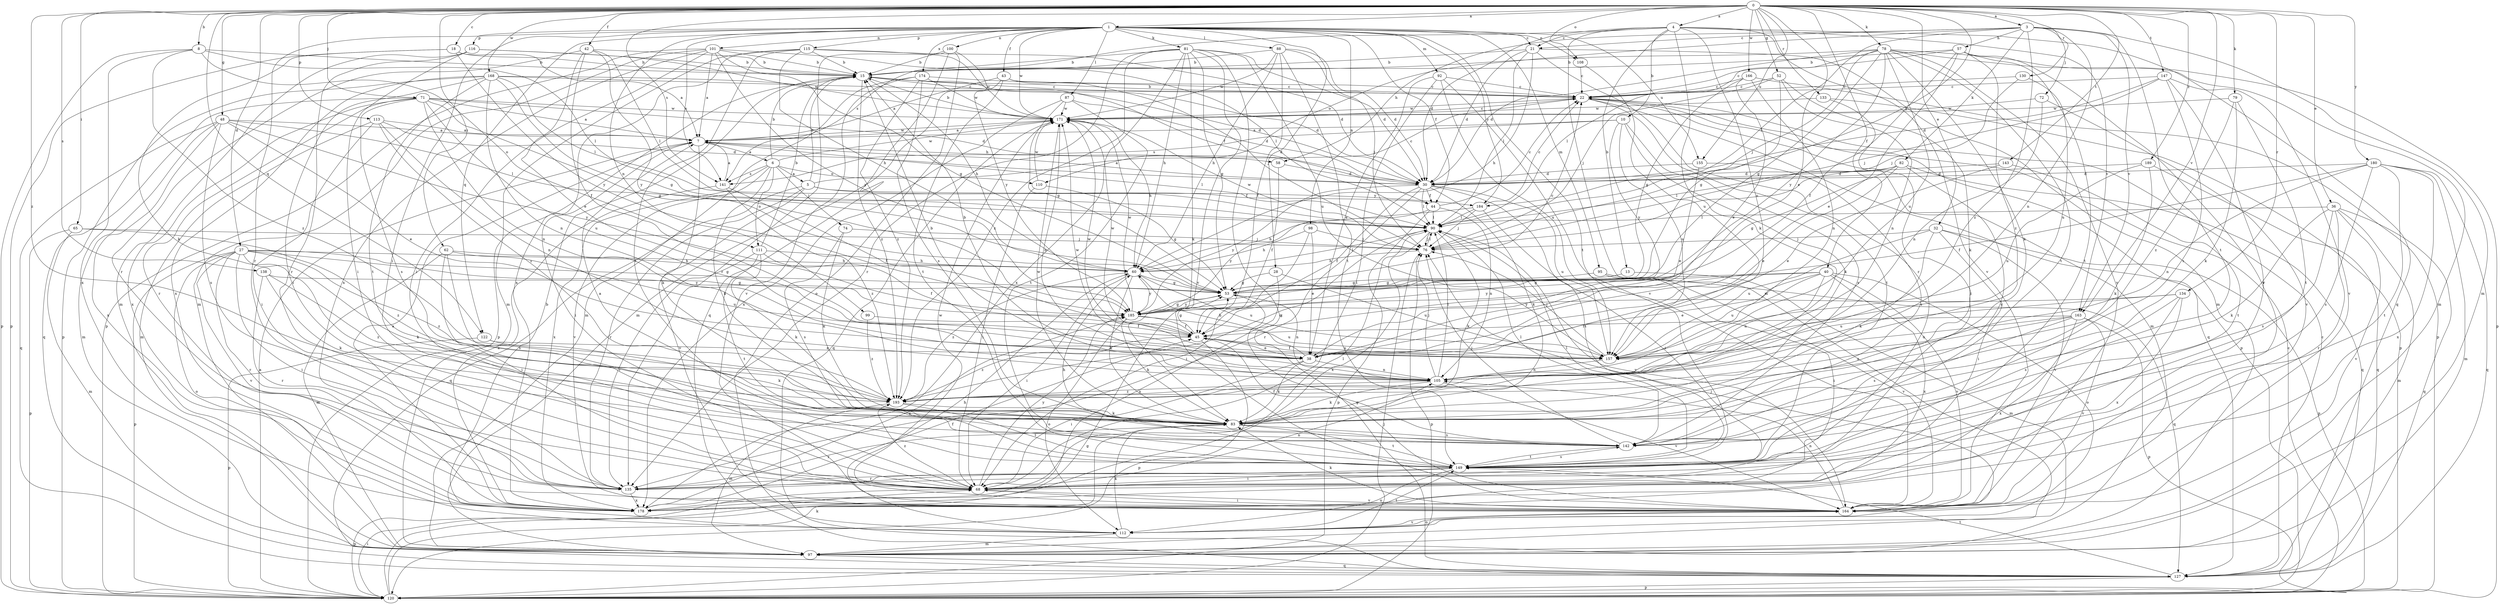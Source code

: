 strict digraph  {
0;
1;
3;
4;
5;
6;
7;
8;
10;
13;
15;
18;
21;
22;
27;
28;
30;
32;
36;
38;
40;
42;
43;
44;
45;
48;
52;
53;
57;
58;
60;
62;
65;
68;
71;
72;
74;
76;
78;
79;
81;
82;
83;
87;
88;
90;
92;
95;
97;
98;
99;
100;
101;
105;
108;
110;
111;
112;
113;
115;
116;
120;
122;
127;
130;
133;
134;
135;
138;
141;
142;
143;
147;
149;
155;
157;
163;
164;
166;
168;
171;
174;
178;
180;
184;
185;
189;
193;
0 -> 1  [label=a];
0 -> 3  [label=a];
0 -> 4  [label=a];
0 -> 8  [label=b];
0 -> 18  [label=c];
0 -> 27  [label=d];
0 -> 32  [label=e];
0 -> 36  [label=e];
0 -> 38  [label=e];
0 -> 40  [label=f];
0 -> 42  [label=f];
0 -> 48  [label=g];
0 -> 52  [label=g];
0 -> 62  [label=i];
0 -> 65  [label=i];
0 -> 71  [label=j];
0 -> 78  [label=k];
0 -> 79  [label=k];
0 -> 108  [label=o];
0 -> 113  [label=p];
0 -> 122  [label=q];
0 -> 130  [label=r];
0 -> 133  [label=r];
0 -> 134  [label=r];
0 -> 138  [label=s];
0 -> 141  [label=s];
0 -> 143  [label=t];
0 -> 147  [label=t];
0 -> 155  [label=u];
0 -> 163  [label=v];
0 -> 166  [label=w];
0 -> 168  [label=w];
0 -> 180  [label=y];
0 -> 184  [label=y];
0 -> 189  [label=z];
0 -> 193  [label=z];
1 -> 21  [label=c];
1 -> 28  [label=d];
1 -> 43  [label=f];
1 -> 44  [label=f];
1 -> 68  [label=i];
1 -> 81  [label=k];
1 -> 87  [label=l];
1 -> 88  [label=l];
1 -> 92  [label=m];
1 -> 95  [label=m];
1 -> 98  [label=n];
1 -> 99  [label=n];
1 -> 100  [label=n];
1 -> 101  [label=n];
1 -> 108  [label=o];
1 -> 115  [label=p];
1 -> 116  [label=p];
1 -> 122  [label=q];
1 -> 135  [label=r];
1 -> 141  [label=s];
1 -> 149  [label=t];
1 -> 155  [label=u];
1 -> 171  [label=w];
1 -> 174  [label=x];
1 -> 184  [label=y];
3 -> 21  [label=c];
3 -> 57  [label=h];
3 -> 58  [label=h];
3 -> 72  [label=j];
3 -> 82  [label=k];
3 -> 90  [label=l];
3 -> 97  [label=m];
3 -> 105  [label=n];
3 -> 110  [label=o];
3 -> 149  [label=t];
3 -> 163  [label=v];
3 -> 193  [label=z];
4 -> 10  [label=b];
4 -> 13  [label=b];
4 -> 21  [label=c];
4 -> 30  [label=d];
4 -> 83  [label=k];
4 -> 97  [label=m];
4 -> 127  [label=q];
4 -> 141  [label=s];
4 -> 157  [label=u];
4 -> 163  [label=v];
4 -> 164  [label=v];
5 -> 15  [label=b];
5 -> 22  [label=c];
5 -> 44  [label=f];
5 -> 127  [label=q];
5 -> 135  [label=r];
5 -> 164  [label=v];
5 -> 184  [label=y];
6 -> 5  [label=a];
6 -> 15  [label=b];
6 -> 74  [label=j];
6 -> 83  [label=k];
6 -> 110  [label=o];
6 -> 111  [label=o];
6 -> 141  [label=s];
6 -> 164  [label=v];
6 -> 171  [label=w];
6 -> 178  [label=x];
7 -> 6  [label=a];
7 -> 58  [label=h];
7 -> 68  [label=i];
7 -> 83  [label=k];
7 -> 90  [label=l];
7 -> 171  [label=w];
8 -> 15  [label=b];
8 -> 90  [label=l];
8 -> 111  [label=o];
8 -> 120  [label=p];
8 -> 178  [label=x];
8 -> 193  [label=z];
10 -> 7  [label=a];
10 -> 83  [label=k];
10 -> 141  [label=s];
10 -> 142  [label=s];
10 -> 157  [label=u];
10 -> 185  [label=y];
13 -> 53  [label=g];
13 -> 97  [label=m];
15 -> 22  [label=c];
15 -> 30  [label=d];
15 -> 44  [label=f];
15 -> 60  [label=h];
15 -> 120  [label=p];
15 -> 193  [label=z];
18 -> 7  [label=a];
18 -> 15  [label=b];
18 -> 83  [label=k];
18 -> 120  [label=p];
18 -> 185  [label=y];
21 -> 15  [label=b];
21 -> 30  [label=d];
21 -> 60  [label=h];
21 -> 90  [label=l];
21 -> 97  [label=m];
21 -> 135  [label=r];
22 -> 15  [label=b];
22 -> 97  [label=m];
22 -> 120  [label=p];
22 -> 127  [label=q];
22 -> 149  [label=t];
22 -> 171  [label=w];
27 -> 53  [label=g];
27 -> 60  [label=h];
27 -> 68  [label=i];
27 -> 83  [label=k];
27 -> 112  [label=o];
27 -> 120  [label=p];
27 -> 135  [label=r];
27 -> 164  [label=v];
27 -> 185  [label=y];
27 -> 193  [label=z];
28 -> 53  [label=g];
28 -> 157  [label=u];
28 -> 178  [label=x];
30 -> 7  [label=a];
30 -> 44  [label=f];
30 -> 45  [label=f];
30 -> 83  [label=k];
30 -> 90  [label=l];
30 -> 135  [label=r];
30 -> 149  [label=t];
30 -> 157  [label=u];
30 -> 185  [label=y];
32 -> 68  [label=i];
32 -> 76  [label=j];
32 -> 83  [label=k];
32 -> 120  [label=p];
32 -> 157  [label=u];
32 -> 164  [label=v];
36 -> 83  [label=k];
36 -> 90  [label=l];
36 -> 97  [label=m];
36 -> 127  [label=q];
36 -> 135  [label=r];
36 -> 142  [label=s];
36 -> 164  [label=v];
38 -> 15  [label=b];
38 -> 60  [label=h];
38 -> 68  [label=i];
38 -> 83  [label=k];
38 -> 105  [label=n];
38 -> 171  [label=w];
40 -> 38  [label=e];
40 -> 53  [label=g];
40 -> 105  [label=n];
40 -> 112  [label=o];
40 -> 157  [label=u];
40 -> 164  [label=v];
40 -> 178  [label=x];
40 -> 185  [label=y];
42 -> 15  [label=b];
42 -> 38  [label=e];
42 -> 45  [label=f];
42 -> 90  [label=l];
42 -> 135  [label=r];
42 -> 185  [label=y];
43 -> 7  [label=a];
43 -> 22  [label=c];
43 -> 76  [label=j];
43 -> 97  [label=m];
43 -> 149  [label=t];
44 -> 22  [label=c];
44 -> 90  [label=l];
44 -> 105  [label=n];
44 -> 120  [label=p];
44 -> 185  [label=y];
45 -> 38  [label=e];
45 -> 53  [label=g];
45 -> 120  [label=p];
45 -> 157  [label=u];
45 -> 171  [label=w];
45 -> 193  [label=z];
48 -> 7  [label=a];
48 -> 38  [label=e];
48 -> 90  [label=l];
48 -> 97  [label=m];
48 -> 127  [label=q];
48 -> 142  [label=s];
48 -> 178  [label=x];
48 -> 185  [label=y];
52 -> 22  [label=c];
52 -> 53  [label=g];
52 -> 76  [label=j];
52 -> 83  [label=k];
52 -> 105  [label=n];
53 -> 22  [label=c];
53 -> 105  [label=n];
53 -> 185  [label=y];
57 -> 15  [label=b];
57 -> 22  [label=c];
57 -> 38  [label=e];
57 -> 45  [label=f];
57 -> 149  [label=t];
57 -> 164  [label=v];
57 -> 193  [label=z];
58 -> 30  [label=d];
58 -> 45  [label=f];
60 -> 53  [label=g];
60 -> 68  [label=i];
60 -> 83  [label=k];
60 -> 90  [label=l];
60 -> 157  [label=u];
60 -> 185  [label=y];
60 -> 193  [label=z];
62 -> 60  [label=h];
62 -> 68  [label=i];
62 -> 97  [label=m];
62 -> 142  [label=s];
62 -> 157  [label=u];
65 -> 76  [label=j];
65 -> 97  [label=m];
65 -> 120  [label=p];
65 -> 193  [label=z];
68 -> 90  [label=l];
68 -> 105  [label=n];
68 -> 120  [label=p];
68 -> 164  [label=v];
68 -> 185  [label=y];
68 -> 193  [label=z];
71 -> 7  [label=a];
71 -> 30  [label=d];
71 -> 53  [label=g];
71 -> 105  [label=n];
71 -> 127  [label=q];
71 -> 135  [label=r];
71 -> 142  [label=s];
71 -> 157  [label=u];
71 -> 171  [label=w];
71 -> 178  [label=x];
72 -> 105  [label=n];
72 -> 164  [label=v];
72 -> 171  [label=w];
74 -> 76  [label=j];
74 -> 83  [label=k];
74 -> 142  [label=s];
76 -> 60  [label=h];
76 -> 90  [label=l];
76 -> 120  [label=p];
76 -> 171  [label=w];
78 -> 15  [label=b];
78 -> 30  [label=d];
78 -> 53  [label=g];
78 -> 76  [label=j];
78 -> 83  [label=k];
78 -> 90  [label=l];
78 -> 97  [label=m];
78 -> 120  [label=p];
78 -> 149  [label=t];
78 -> 157  [label=u];
78 -> 164  [label=v];
78 -> 185  [label=y];
79 -> 83  [label=k];
79 -> 149  [label=t];
79 -> 171  [label=w];
79 -> 193  [label=z];
81 -> 15  [label=b];
81 -> 30  [label=d];
81 -> 53  [label=g];
81 -> 60  [label=h];
81 -> 83  [label=k];
81 -> 127  [label=q];
81 -> 135  [label=r];
81 -> 157  [label=u];
81 -> 164  [label=v];
81 -> 178  [label=x];
81 -> 193  [label=z];
82 -> 30  [label=d];
82 -> 38  [label=e];
82 -> 53  [label=g];
82 -> 90  [label=l];
82 -> 127  [label=q];
82 -> 142  [label=s];
83 -> 135  [label=r];
83 -> 142  [label=s];
83 -> 149  [label=t];
83 -> 171  [label=w];
87 -> 30  [label=d];
87 -> 53  [label=g];
87 -> 149  [label=t];
87 -> 171  [label=w];
87 -> 178  [label=x];
88 -> 15  [label=b];
88 -> 30  [label=d];
88 -> 45  [label=f];
88 -> 60  [label=h];
88 -> 76  [label=j];
88 -> 149  [label=t];
88 -> 171  [label=w];
90 -> 76  [label=j];
90 -> 83  [label=k];
90 -> 164  [label=v];
90 -> 178  [label=x];
90 -> 193  [label=z];
92 -> 22  [label=c];
92 -> 38  [label=e];
92 -> 68  [label=i];
92 -> 157  [label=u];
92 -> 164  [label=v];
95 -> 53  [label=g];
95 -> 68  [label=i];
95 -> 127  [label=q];
95 -> 164  [label=v];
97 -> 127  [label=q];
98 -> 38  [label=e];
98 -> 60  [label=h];
98 -> 68  [label=i];
98 -> 76  [label=j];
99 -> 45  [label=f];
99 -> 193  [label=z];
100 -> 15  [label=b];
100 -> 112  [label=o];
100 -> 127  [label=q];
100 -> 135  [label=r];
100 -> 185  [label=y];
101 -> 7  [label=a];
101 -> 15  [label=b];
101 -> 53  [label=g];
101 -> 68  [label=i];
101 -> 90  [label=l];
101 -> 97  [label=m];
101 -> 120  [label=p];
101 -> 178  [label=x];
101 -> 185  [label=y];
105 -> 15  [label=b];
105 -> 76  [label=j];
105 -> 83  [label=k];
105 -> 90  [label=l];
105 -> 164  [label=v];
105 -> 171  [label=w];
105 -> 193  [label=z];
108 -> 22  [label=c];
108 -> 157  [label=u];
110 -> 53  [label=g];
110 -> 68  [label=i];
110 -> 171  [label=w];
111 -> 15  [label=b];
111 -> 45  [label=f];
111 -> 60  [label=h];
111 -> 83  [label=k];
111 -> 135  [label=r];
111 -> 149  [label=t];
112 -> 15  [label=b];
112 -> 60  [label=h];
112 -> 76  [label=j];
112 -> 83  [label=k];
112 -> 97  [label=m];
112 -> 149  [label=t];
112 -> 164  [label=v];
113 -> 7  [label=a];
113 -> 30  [label=d];
113 -> 68  [label=i];
113 -> 97  [label=m];
113 -> 105  [label=n];
113 -> 193  [label=z];
115 -> 15  [label=b];
115 -> 30  [label=d];
115 -> 60  [label=h];
115 -> 97  [label=m];
115 -> 149  [label=t];
115 -> 171  [label=w];
115 -> 178  [label=x];
116 -> 15  [label=b];
116 -> 68  [label=i];
116 -> 97  [label=m];
116 -> 135  [label=r];
116 -> 171  [label=w];
120 -> 7  [label=a];
120 -> 22  [label=c];
120 -> 53  [label=g];
120 -> 68  [label=i];
120 -> 76  [label=j];
120 -> 83  [label=k];
122 -> 38  [label=e];
122 -> 83  [label=k];
122 -> 120  [label=p];
127 -> 22  [label=c];
127 -> 120  [label=p];
127 -> 149  [label=t];
130 -> 22  [label=c];
130 -> 76  [label=j];
130 -> 157  [label=u];
133 -> 68  [label=i];
133 -> 120  [label=p];
133 -> 171  [label=w];
134 -> 68  [label=i];
134 -> 142  [label=s];
134 -> 157  [label=u];
134 -> 178  [label=x];
134 -> 185  [label=y];
135 -> 178  [label=x];
138 -> 53  [label=g];
138 -> 83  [label=k];
138 -> 135  [label=r];
138 -> 193  [label=z];
141 -> 7  [label=a];
141 -> 45  [label=f];
141 -> 178  [label=x];
141 -> 193  [label=z];
142 -> 7  [label=a];
142 -> 45  [label=f];
142 -> 76  [label=j];
142 -> 90  [label=l];
142 -> 149  [label=t];
143 -> 30  [label=d];
143 -> 38  [label=e];
143 -> 149  [label=t];
147 -> 22  [label=c];
147 -> 30  [label=d];
147 -> 76  [label=j];
147 -> 135  [label=r];
147 -> 142  [label=s];
147 -> 164  [label=v];
149 -> 60  [label=h];
149 -> 68  [label=i];
149 -> 90  [label=l];
149 -> 112  [label=o];
149 -> 135  [label=r];
149 -> 142  [label=s];
155 -> 30  [label=d];
155 -> 38  [label=e];
155 -> 142  [label=s];
157 -> 45  [label=f];
157 -> 76  [label=j];
157 -> 105  [label=n];
163 -> 45  [label=f];
163 -> 120  [label=p];
163 -> 142  [label=s];
163 -> 157  [label=u];
163 -> 164  [label=v];
163 -> 178  [label=x];
163 -> 193  [label=z];
164 -> 53  [label=g];
164 -> 68  [label=i];
164 -> 83  [label=k];
164 -> 105  [label=n];
164 -> 112  [label=o];
164 -> 171  [label=w];
166 -> 22  [label=c];
166 -> 38  [label=e];
166 -> 53  [label=g];
166 -> 105  [label=n];
166 -> 120  [label=p];
168 -> 22  [label=c];
168 -> 30  [label=d];
168 -> 53  [label=g];
168 -> 68  [label=i];
168 -> 90  [label=l];
168 -> 105  [label=n];
168 -> 120  [label=p];
168 -> 149  [label=t];
168 -> 178  [label=x];
171 -> 7  [label=a];
171 -> 15  [label=b];
171 -> 22  [label=c];
171 -> 60  [label=h];
171 -> 105  [label=n];
171 -> 127  [label=q];
174 -> 22  [label=c];
174 -> 97  [label=m];
174 -> 142  [label=s];
174 -> 164  [label=v];
174 -> 171  [label=w];
174 -> 193  [label=z];
178 -> 7  [label=a];
178 -> 45  [label=f];
178 -> 185  [label=y];
180 -> 30  [label=d];
180 -> 45  [label=f];
180 -> 97  [label=m];
180 -> 105  [label=n];
180 -> 127  [label=q];
180 -> 142  [label=s];
180 -> 149  [label=t];
180 -> 178  [label=x];
184 -> 22  [label=c];
184 -> 60  [label=h];
184 -> 68  [label=i];
184 -> 76  [label=j];
184 -> 90  [label=l];
185 -> 45  [label=f];
185 -> 53  [label=g];
185 -> 83  [label=k];
185 -> 112  [label=o];
185 -> 157  [label=u];
185 -> 171  [label=w];
189 -> 30  [label=d];
189 -> 83  [label=k];
189 -> 127  [label=q];
189 -> 157  [label=u];
193 -> 83  [label=k];
193 -> 97  [label=m];
193 -> 149  [label=t];
}
